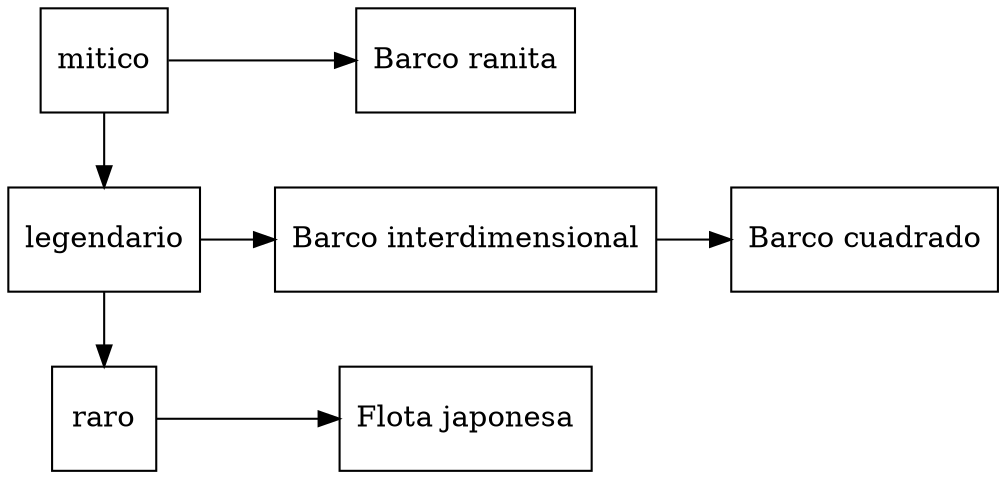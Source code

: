 digraph G {
node[shape = box,width=0.7,height=0.7,fillcolor="white" color="black"  ]
graph [ nodesep="0.5"]
rankdir=LR;
Nodo1[label="mitico"]
Nodo2[label="legendario"]
Nodo3[label="raro"]

{rank = same;
Nodo1->Nodo2->Nodo3
}
 edge[dir="forward"]; 

Nodos11[label="Barco ranita"]
Nodo1->Nodos11

Nodos21[label="Barco interdimensional"]
Nodos22[label="Barco cuadrado"]
Nodo2->Nodos21->Nodos22

Nodos31[label="Flota japonesa"]
Nodo3->Nodos31

}